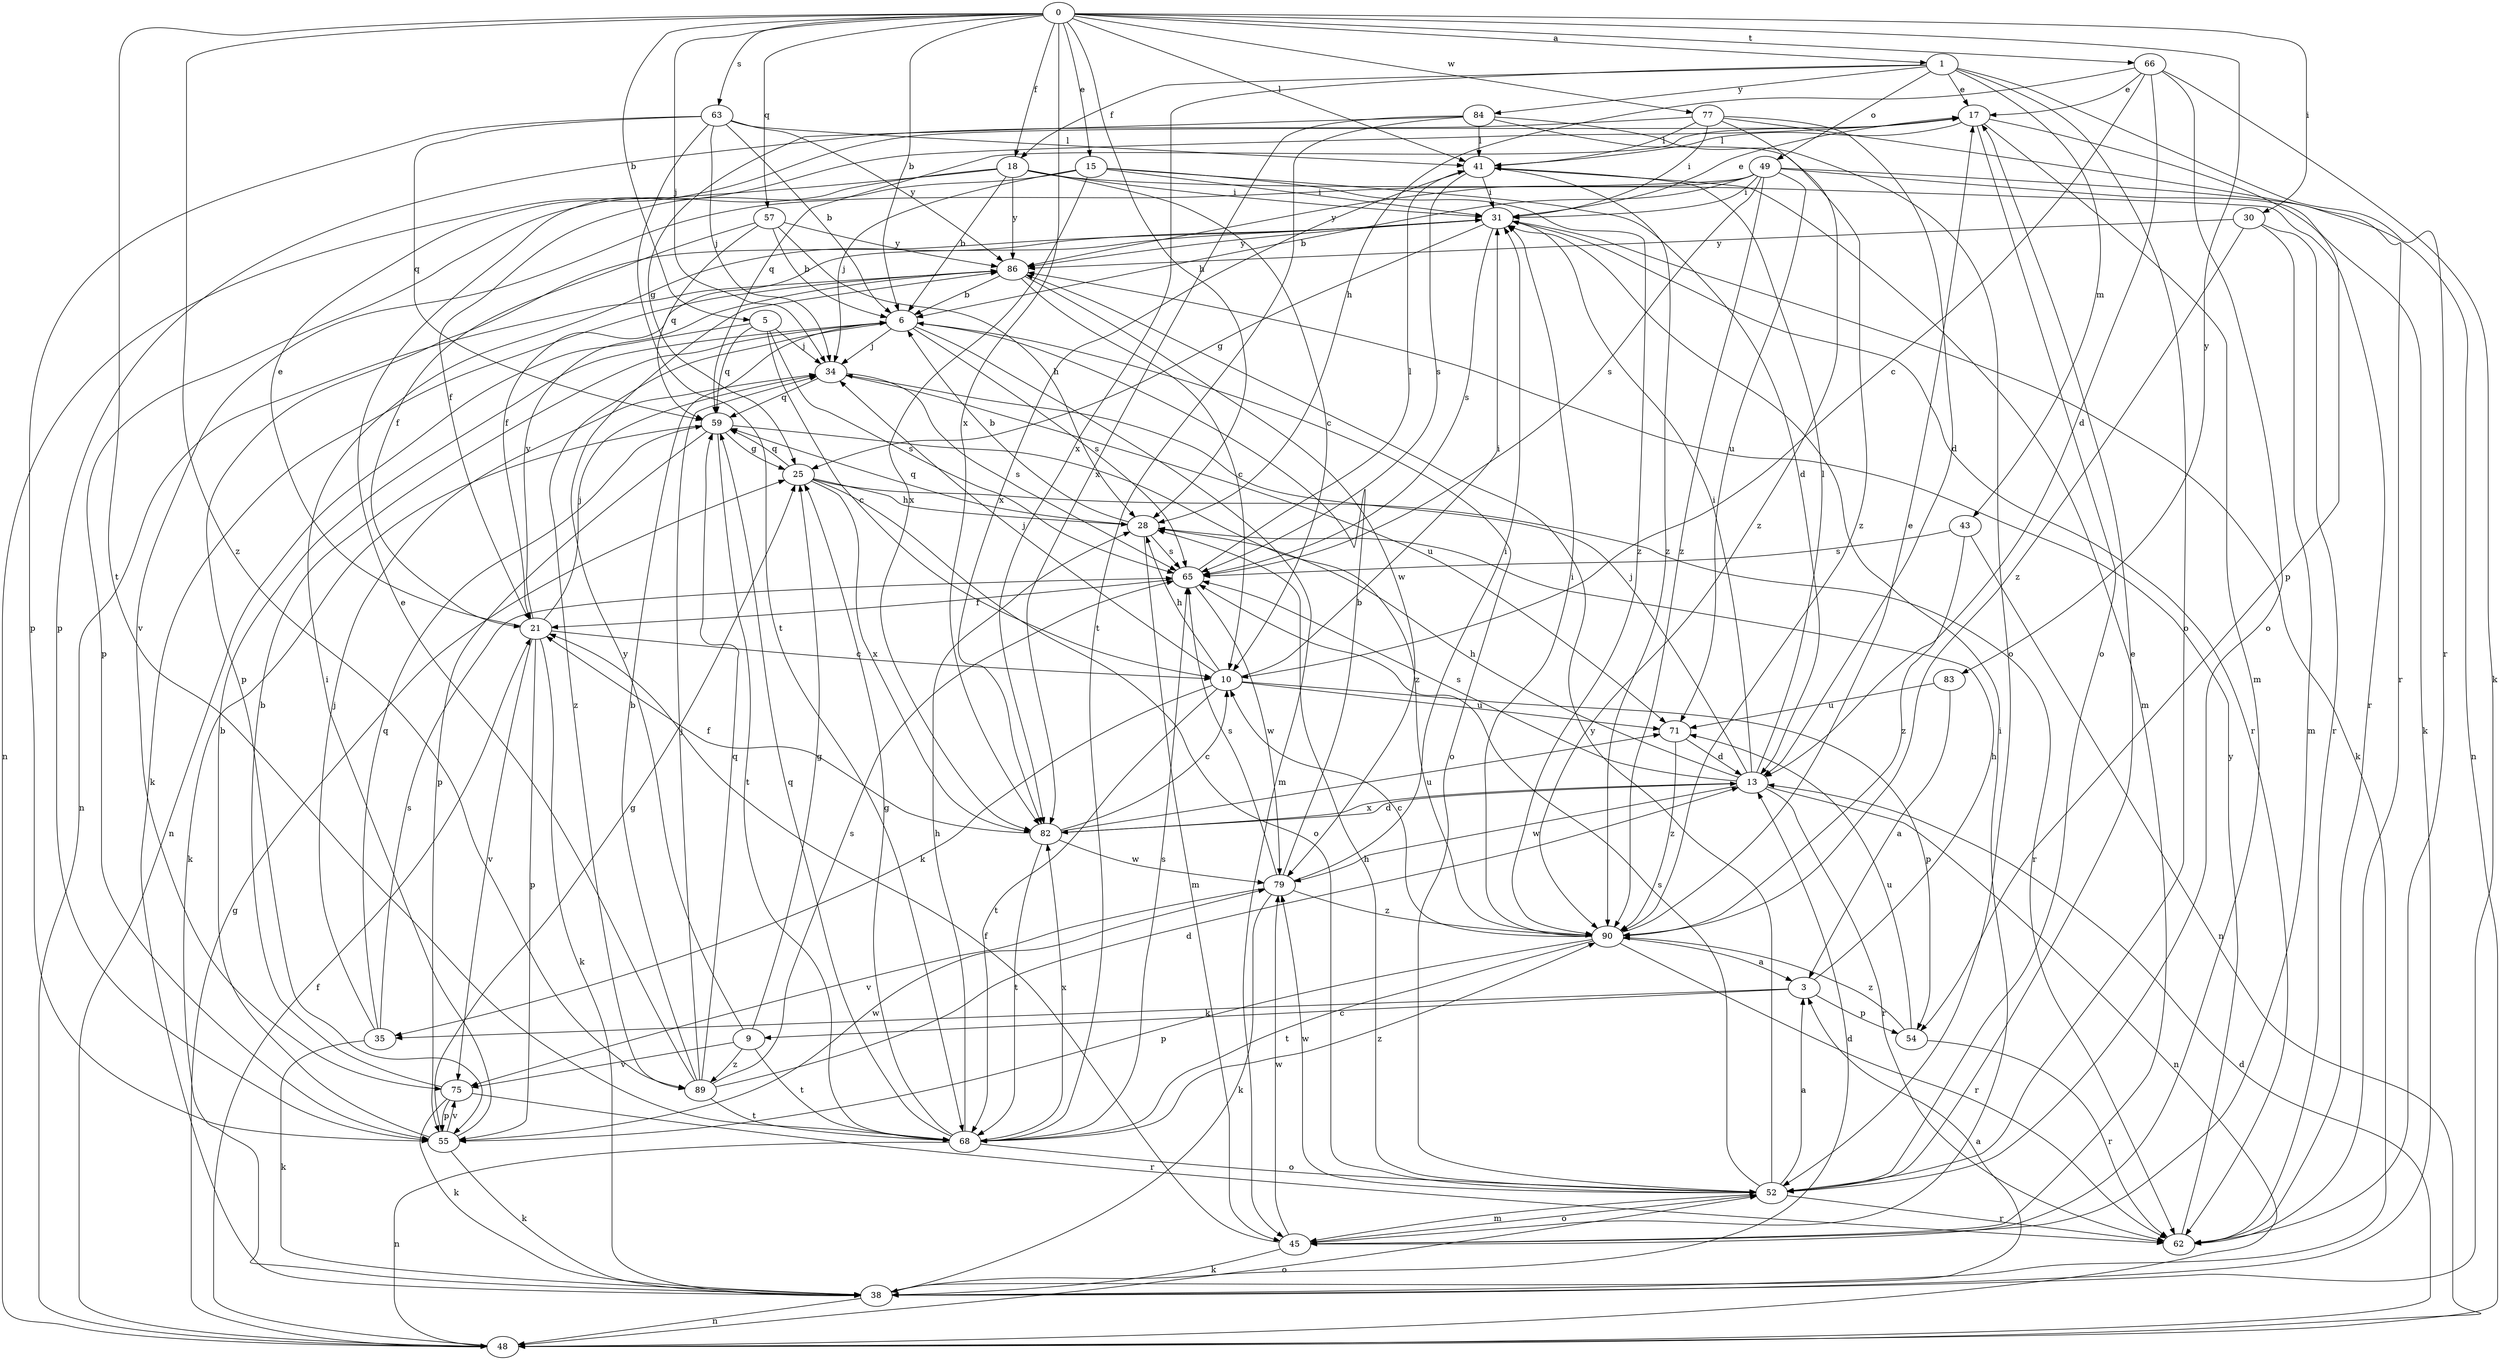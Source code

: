 strict digraph  {
0;
1;
3;
5;
6;
9;
10;
13;
15;
17;
18;
21;
25;
28;
30;
31;
34;
35;
38;
41;
43;
45;
48;
49;
52;
54;
55;
57;
59;
62;
63;
65;
66;
68;
71;
75;
77;
79;
82;
83;
84;
86;
89;
90;
0 -> 1  [label=a];
0 -> 5  [label=b];
0 -> 6  [label=b];
0 -> 15  [label=e];
0 -> 18  [label=f];
0 -> 28  [label=h];
0 -> 30  [label=i];
0 -> 34  [label=j];
0 -> 41  [label=l];
0 -> 57  [label=q];
0 -> 63  [label=s];
0 -> 66  [label=t];
0 -> 68  [label=t];
0 -> 77  [label=w];
0 -> 82  [label=x];
0 -> 83  [label=y];
0 -> 89  [label=z];
1 -> 17  [label=e];
1 -> 18  [label=f];
1 -> 43  [label=m];
1 -> 49  [label=o];
1 -> 52  [label=o];
1 -> 62  [label=r];
1 -> 82  [label=x];
1 -> 84  [label=y];
3 -> 9  [label=c];
3 -> 28  [label=h];
3 -> 35  [label=k];
3 -> 54  [label=p];
5 -> 10  [label=c];
5 -> 34  [label=j];
5 -> 48  [label=n];
5 -> 59  [label=q];
5 -> 65  [label=s];
6 -> 34  [label=j];
6 -> 45  [label=m];
6 -> 52  [label=o];
6 -> 65  [label=s];
6 -> 89  [label=z];
9 -> 25  [label=g];
9 -> 68  [label=t];
9 -> 75  [label=v];
9 -> 86  [label=y];
9 -> 89  [label=z];
10 -> 28  [label=h];
10 -> 31  [label=i];
10 -> 34  [label=j];
10 -> 35  [label=k];
10 -> 54  [label=p];
10 -> 68  [label=t];
10 -> 71  [label=u];
13 -> 28  [label=h];
13 -> 31  [label=i];
13 -> 34  [label=j];
13 -> 41  [label=l];
13 -> 48  [label=n];
13 -> 62  [label=r];
13 -> 65  [label=s];
13 -> 79  [label=w];
13 -> 82  [label=x];
15 -> 13  [label=d];
15 -> 21  [label=f];
15 -> 31  [label=i];
15 -> 34  [label=j];
15 -> 82  [label=x];
15 -> 90  [label=z];
17 -> 41  [label=l];
17 -> 45  [label=m];
17 -> 52  [label=o];
17 -> 54  [label=p];
17 -> 59  [label=q];
18 -> 6  [label=b];
18 -> 10  [label=c];
18 -> 31  [label=i];
18 -> 48  [label=n];
18 -> 55  [label=p];
18 -> 62  [label=r];
18 -> 86  [label=y];
21 -> 10  [label=c];
21 -> 17  [label=e];
21 -> 34  [label=j];
21 -> 38  [label=k];
21 -> 55  [label=p];
21 -> 75  [label=v];
21 -> 86  [label=y];
25 -> 28  [label=h];
25 -> 52  [label=o];
25 -> 59  [label=q];
25 -> 62  [label=r];
25 -> 82  [label=x];
28 -> 6  [label=b];
28 -> 45  [label=m];
28 -> 59  [label=q];
28 -> 65  [label=s];
30 -> 45  [label=m];
30 -> 62  [label=r];
30 -> 86  [label=y];
30 -> 90  [label=z];
31 -> 17  [label=e];
31 -> 21  [label=f];
31 -> 25  [label=g];
31 -> 38  [label=k];
31 -> 55  [label=p];
31 -> 62  [label=r];
31 -> 65  [label=s];
31 -> 86  [label=y];
34 -> 59  [label=q];
34 -> 65  [label=s];
34 -> 71  [label=u];
35 -> 34  [label=j];
35 -> 38  [label=k];
35 -> 59  [label=q];
35 -> 65  [label=s];
38 -> 3  [label=a];
38 -> 13  [label=d];
38 -> 48  [label=n];
41 -> 31  [label=i];
41 -> 45  [label=m];
41 -> 65  [label=s];
41 -> 82  [label=x];
41 -> 90  [label=z];
43 -> 48  [label=n];
43 -> 65  [label=s];
43 -> 90  [label=z];
45 -> 21  [label=f];
45 -> 31  [label=i];
45 -> 38  [label=k];
45 -> 52  [label=o];
45 -> 79  [label=w];
48 -> 13  [label=d];
48 -> 21  [label=f];
48 -> 25  [label=g];
48 -> 52  [label=o];
49 -> 6  [label=b];
49 -> 31  [label=i];
49 -> 38  [label=k];
49 -> 48  [label=n];
49 -> 65  [label=s];
49 -> 71  [label=u];
49 -> 75  [label=v];
49 -> 86  [label=y];
49 -> 90  [label=z];
52 -> 3  [label=a];
52 -> 17  [label=e];
52 -> 28  [label=h];
52 -> 45  [label=m];
52 -> 62  [label=r];
52 -> 65  [label=s];
52 -> 79  [label=w];
52 -> 86  [label=y];
54 -> 62  [label=r];
54 -> 71  [label=u];
54 -> 90  [label=z];
55 -> 6  [label=b];
55 -> 25  [label=g];
55 -> 31  [label=i];
55 -> 38  [label=k];
55 -> 75  [label=v];
55 -> 79  [label=w];
57 -> 6  [label=b];
57 -> 21  [label=f];
57 -> 28  [label=h];
57 -> 59  [label=q];
57 -> 86  [label=y];
59 -> 25  [label=g];
59 -> 38  [label=k];
59 -> 55  [label=p];
59 -> 68  [label=t];
59 -> 90  [label=z];
62 -> 86  [label=y];
63 -> 6  [label=b];
63 -> 34  [label=j];
63 -> 41  [label=l];
63 -> 55  [label=p];
63 -> 59  [label=q];
63 -> 68  [label=t];
63 -> 86  [label=y];
65 -> 21  [label=f];
65 -> 41  [label=l];
65 -> 79  [label=w];
66 -> 10  [label=c];
66 -> 13  [label=d];
66 -> 17  [label=e];
66 -> 28  [label=h];
66 -> 38  [label=k];
66 -> 52  [label=o];
68 -> 25  [label=g];
68 -> 28  [label=h];
68 -> 48  [label=n];
68 -> 52  [label=o];
68 -> 59  [label=q];
68 -> 65  [label=s];
68 -> 82  [label=x];
68 -> 90  [label=z];
71 -> 13  [label=d];
71 -> 90  [label=z];
75 -> 6  [label=b];
75 -> 38  [label=k];
75 -> 55  [label=p];
75 -> 62  [label=r];
77 -> 13  [label=d];
77 -> 31  [label=i];
77 -> 41  [label=l];
77 -> 55  [label=p];
77 -> 62  [label=r];
77 -> 90  [label=z];
79 -> 6  [label=b];
79 -> 31  [label=i];
79 -> 38  [label=k];
79 -> 65  [label=s];
79 -> 75  [label=v];
79 -> 90  [label=z];
82 -> 10  [label=c];
82 -> 13  [label=d];
82 -> 21  [label=f];
82 -> 68  [label=t];
82 -> 71  [label=u];
82 -> 79  [label=w];
83 -> 3  [label=a];
83 -> 71  [label=u];
84 -> 25  [label=g];
84 -> 41  [label=l];
84 -> 52  [label=o];
84 -> 68  [label=t];
84 -> 82  [label=x];
84 -> 90  [label=z];
86 -> 6  [label=b];
86 -> 10  [label=c];
86 -> 38  [label=k];
86 -> 48  [label=n];
86 -> 79  [label=w];
89 -> 6  [label=b];
89 -> 13  [label=d];
89 -> 17  [label=e];
89 -> 34  [label=j];
89 -> 59  [label=q];
89 -> 65  [label=s];
89 -> 68  [label=t];
90 -> 3  [label=a];
90 -> 10  [label=c];
90 -> 17  [label=e];
90 -> 31  [label=i];
90 -> 55  [label=p];
90 -> 62  [label=r];
90 -> 68  [label=t];
}
